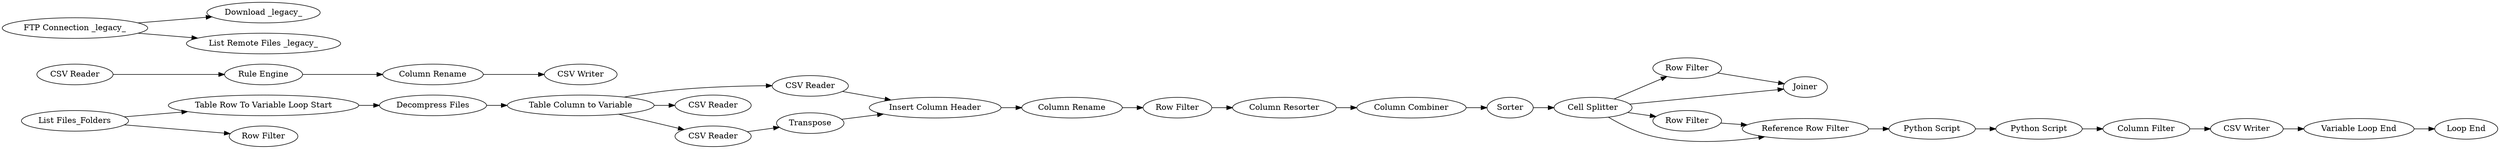 digraph {
	"2429682777285378063_284" [label="Column Rename"]
	"2429682777285378063_289" [label="Column Combiner"]
	"2429682777285378063_274" [label="Column Rename"]
	"2429682777285378063_283" [label="Insert Column Header"]
	"2429682777285378063_301" [label="Table Row To Variable Loop Start"]
	"2429682777285378063_309" [label="Decompress Files"]
	"2429682777285378063_286" [label="Row Filter"]
	"2429682777285378063_323" [label="CSV Writer"]
	"2429682777285378063_302" [label="List Files_Folders"]
	"2429682777285378063_280" [label="CSV Reader"]
	"2429682777285378063_292" [label="CSV Reader"]
	"2429682777285378063_300" [label="Python Script"]
	"2429682777285378063_322" [label="Row Filter"]
	"2429682777285378063_315" [label="CSV Writer"]
	"2429682777285378063_311" [label="Table Column to Variable"]
	"2429682777285378063_282" [label=Transpose]
	"2429682777285378063_299" [label=Joiner]
	"2429682777285378063_294" [label=Sorter]
	"2429682777285378063_273" [label="Rule Engine"]
	"2429682777285378063_287" [label="Cell Splitter"]
	"2429682777285378063_281" [label="CSV Reader"]
	"2429682777285378063_327" [label="Download _legacy_"]
	"2429682777285378063_285" [label="Row Filter"]
	"2429682777285378063_325" [label="FTP Connection _legacy_"]
	"2429682777285378063_293" [label="Python Script"]
	"2429682777285378063_321" [label="CSV Reader"]
	"2429682777285378063_326" [label="List Remote Files _legacy_"]
	"2429682777285378063_319" [label="Variable Loop End"]
	"2429682777285378063_320" [label="Column Filter"]
	"2429682777285378063_291" [label="Row Filter"]
	"2429682777285378063_314" [label="Reference Row Filter"]
	"2429682777285378063_317" [label="Loop End"]
	"2429682777285378063_290" [label="Column Resorter"]
	"2429682777285378063_321" -> "2429682777285378063_273"
	"2429682777285378063_273" -> "2429682777285378063_274"
	"2429682777285378063_290" -> "2429682777285378063_289"
	"2429682777285378063_289" -> "2429682777285378063_294"
	"2429682777285378063_282" -> "2429682777285378063_283"
	"2429682777285378063_293" -> "2429682777285378063_300"
	"2429682777285378063_294" -> "2429682777285378063_287"
	"2429682777285378063_287" -> "2429682777285378063_291"
	"2429682777285378063_287" -> "2429682777285378063_286"
	"2429682777285378063_287" -> "2429682777285378063_299"
	"2429682777285378063_325" -> "2429682777285378063_327"
	"2429682777285378063_287" -> "2429682777285378063_314"
	"2429682777285378063_302" -> "2429682777285378063_301"
	"2429682777285378063_311" -> "2429682777285378063_281"
	"2429682777285378063_309" -> "2429682777285378063_311"
	"2429682777285378063_283" -> "2429682777285378063_284"
	"2429682777285378063_291" -> "2429682777285378063_314"
	"2429682777285378063_325" -> "2429682777285378063_326"
	"2429682777285378063_274" -> "2429682777285378063_323"
	"2429682777285378063_300" -> "2429682777285378063_320"
	"2429682777285378063_284" -> "2429682777285378063_285"
	"2429682777285378063_281" -> "2429682777285378063_282"
	"2429682777285378063_311" -> "2429682777285378063_292"
	"2429682777285378063_286" -> "2429682777285378063_299"
	"2429682777285378063_285" -> "2429682777285378063_290"
	"2429682777285378063_314" -> "2429682777285378063_293"
	"2429682777285378063_280" -> "2429682777285378063_283"
	"2429682777285378063_315" -> "2429682777285378063_319"
	"2429682777285378063_311" -> "2429682777285378063_280"
	"2429682777285378063_320" -> "2429682777285378063_315"
	"2429682777285378063_301" -> "2429682777285378063_309"
	"2429682777285378063_319" -> "2429682777285378063_317"
	"2429682777285378063_302" -> "2429682777285378063_322"
	rankdir=LR
}
